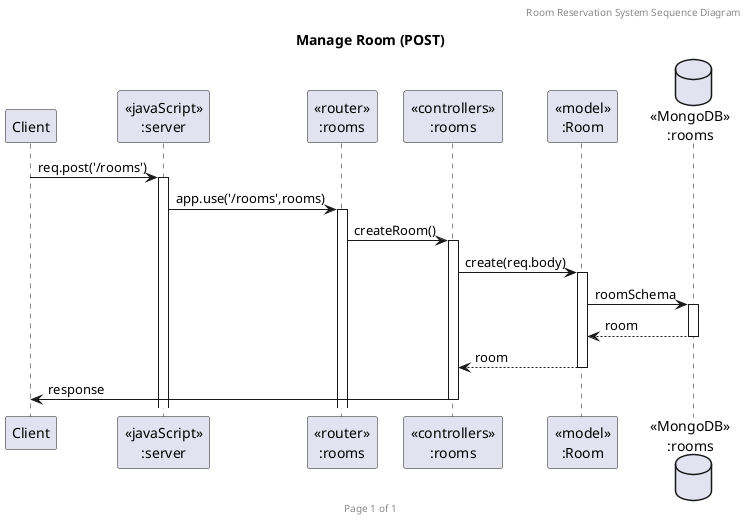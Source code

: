 @startuml Manage Room (POST)

header Room Reservation System Sequence Diagram
footer Page %page% of %lastpage%
title "Manage Room (POST)"

participant "Client" as client
participant "<<javaScript>>\n:server" as server
participant "<<router>>\n:rooms" as routerrooms
participant "<<controllers>>\n:rooms" as controllersrooms
participant "<<model>>\n:Room" as modelroom
database "<<MongoDB>>\n:rooms" as roomsDatabase

client->server ++:req.post('/rooms')
server->routerrooms ++:app.use('/rooms',rooms)
routerrooms -> controllersrooms ++:createRoom()
controllersrooms->modelroom ++:create(req.body)
modelroom ->roomsDatabase ++: roomSchema
roomsDatabase --> modelroom --: room
controllersrooms <-- modelroom --:room
controllersrooms->client --:response

@enduml
